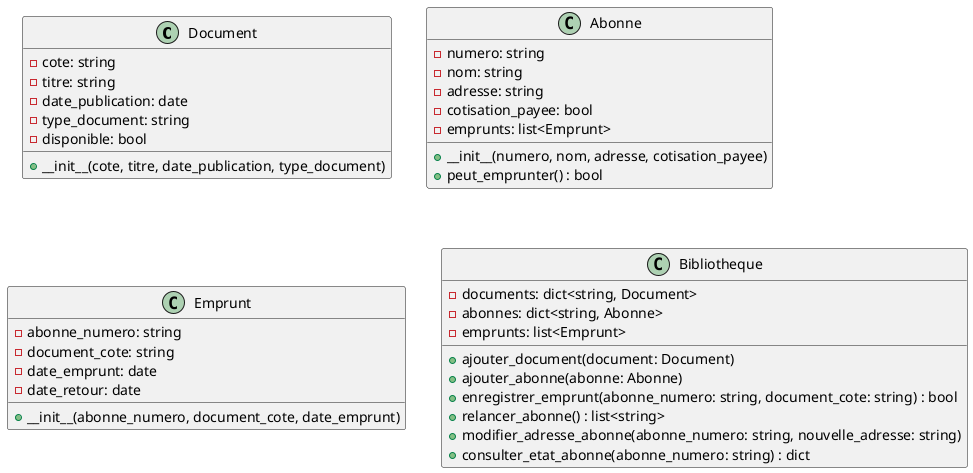 @startuml GestionBibliotheque

class Document {
  - cote: string
  - titre: string
  - date_publication: date
  - type_document: string
  - disponible: bool
  + __init__(cote, titre, date_publication, type_document)
}

class Abonne {
  - numero: string
  - nom: string
  - adresse: string
  - cotisation_payee: bool
  - emprunts: list<Emprunt>
  + __init__(numero, nom, adresse, cotisation_payee)
  + peut_emprunter() : bool
}

class Emprunt {
  - abonne_numero: string
  - document_cote: string
  - date_emprunt: date
  - date_retour: date
  + __init__(abonne_numero, document_cote, date_emprunt)
}

class Bibliotheque {
  - documents: dict<string, Document>
  - abonnes: dict<string, Abonne>
  - emprunts: list<Emprunt>
  + ajouter_document(document: Document)
  + ajouter_abonne(abonne: Abonne)
  + enregistrer_emprunt(abonne_numero: string, document_cote: string) : bool
  + relancer_abonne() : list<string>
  + modifier_adresse_abonne(abonne_numero: string, nouvelle_adresse: string)
  + consulter_etat_abonne(abonne_numero: string) : dict
}
@enduml

